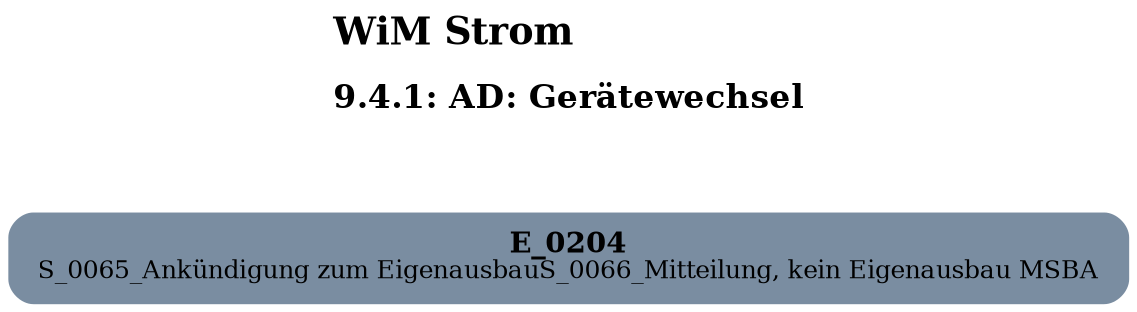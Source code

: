 digraph D {
    labelloc="t";
    label=<<B><FONT POINT-SIZE="18">WiM Strom</FONT></B><BR align="left"/><BR/><B><FONT POINT-SIZE="16">9.4.1: AD: Gerätewechsel</FONT></B><BR align="left"/><BR/><BR/><BR/>>;
    ratio="compress";
    concentrate=true;
    pack=true;
    rankdir=TB;
    packmode="array";
    size="20,20";
    "Empty" [margin="0.2,0.12", shape=box, style="filled,rounded", penwidth=0.0, fillcolor="#7a8da1", label=<<B>E_0204</B><BR align="center"/><FONT point-size="12">S_0065_Ankündigung zum Eigenausbau
S_0066_Mitteilung, kein Eigenausbau MSBA</FONT><BR align="center"/>>];


    bgcolor="transparent";
}